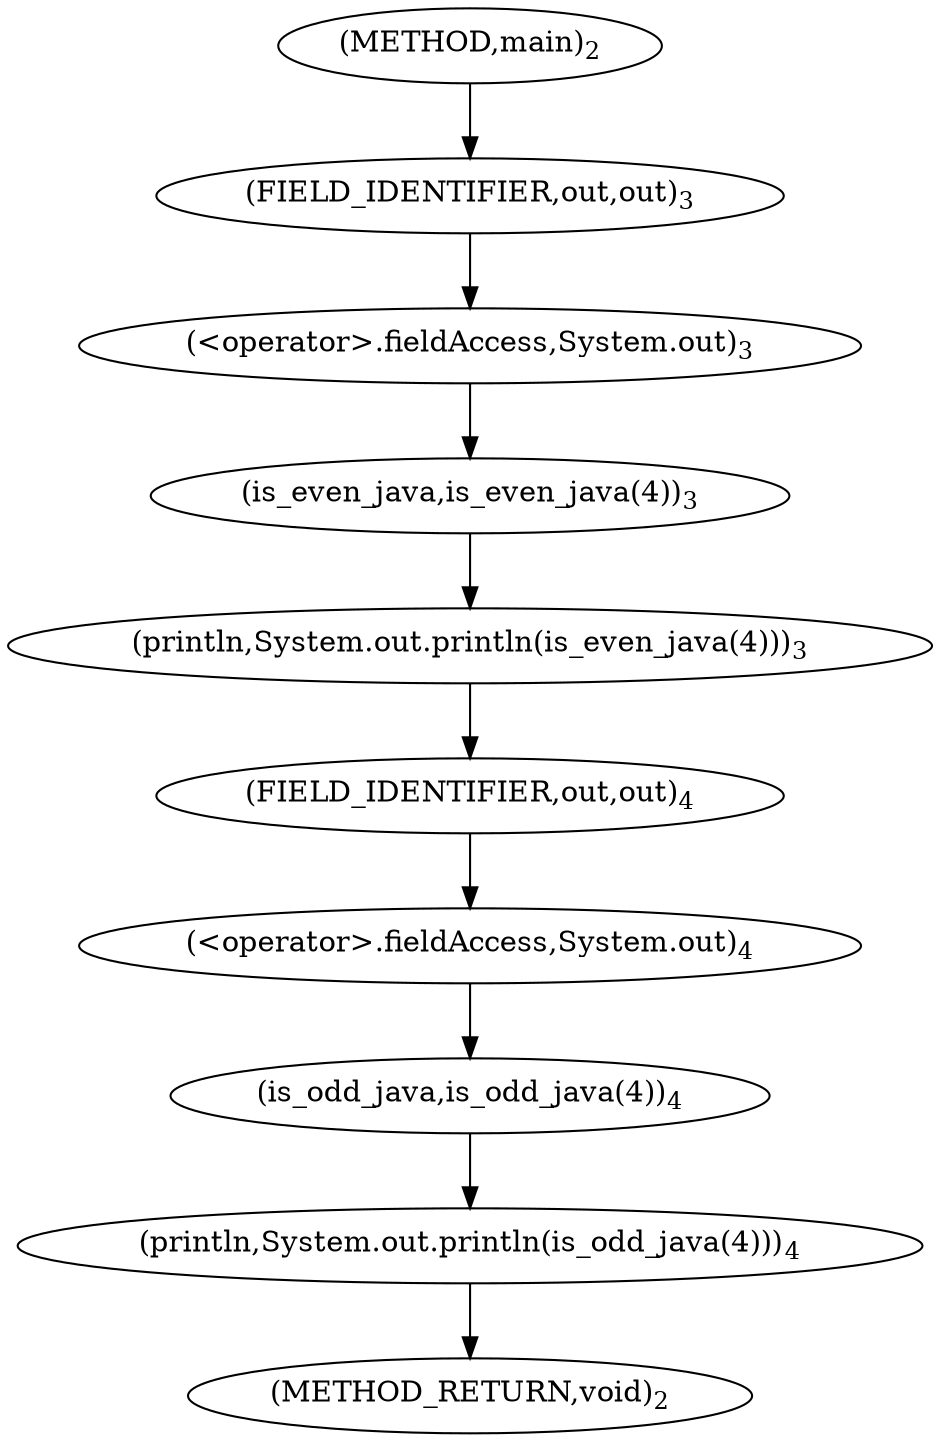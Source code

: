 digraph "main" {  
"21" [label = <(println,System.out.println(is_even_java(4)))<SUB>3</SUB>> ]
"27" [label = <(println,System.out.println(is_odd_java(4)))<SUB>4</SUB>> ]
"22" [label = <(&lt;operator&gt;.fieldAccess,System.out)<SUB>3</SUB>> ]
"25" [label = <(is_even_java,is_even_java(4))<SUB>3</SUB>> ]
"28" [label = <(&lt;operator&gt;.fieldAccess,System.out)<SUB>4</SUB>> ]
"31" [label = <(is_odd_java,is_odd_java(4))<SUB>4</SUB>> ]
"24" [label = <(FIELD_IDENTIFIER,out,out)<SUB>3</SUB>> ]
"30" [label = <(FIELD_IDENTIFIER,out,out)<SUB>4</SUB>> ]
"18" [label = <(METHOD,main)<SUB>2</SUB>> ]
"35" [label = <(METHOD_RETURN,void)<SUB>2</SUB>> ]
  "21" -> "30" 
  "27" -> "35" 
  "22" -> "25" 
  "25" -> "21" 
  "28" -> "31" 
  "31" -> "27" 
  "24" -> "22" 
  "30" -> "28" 
  "18" -> "24" 
}
